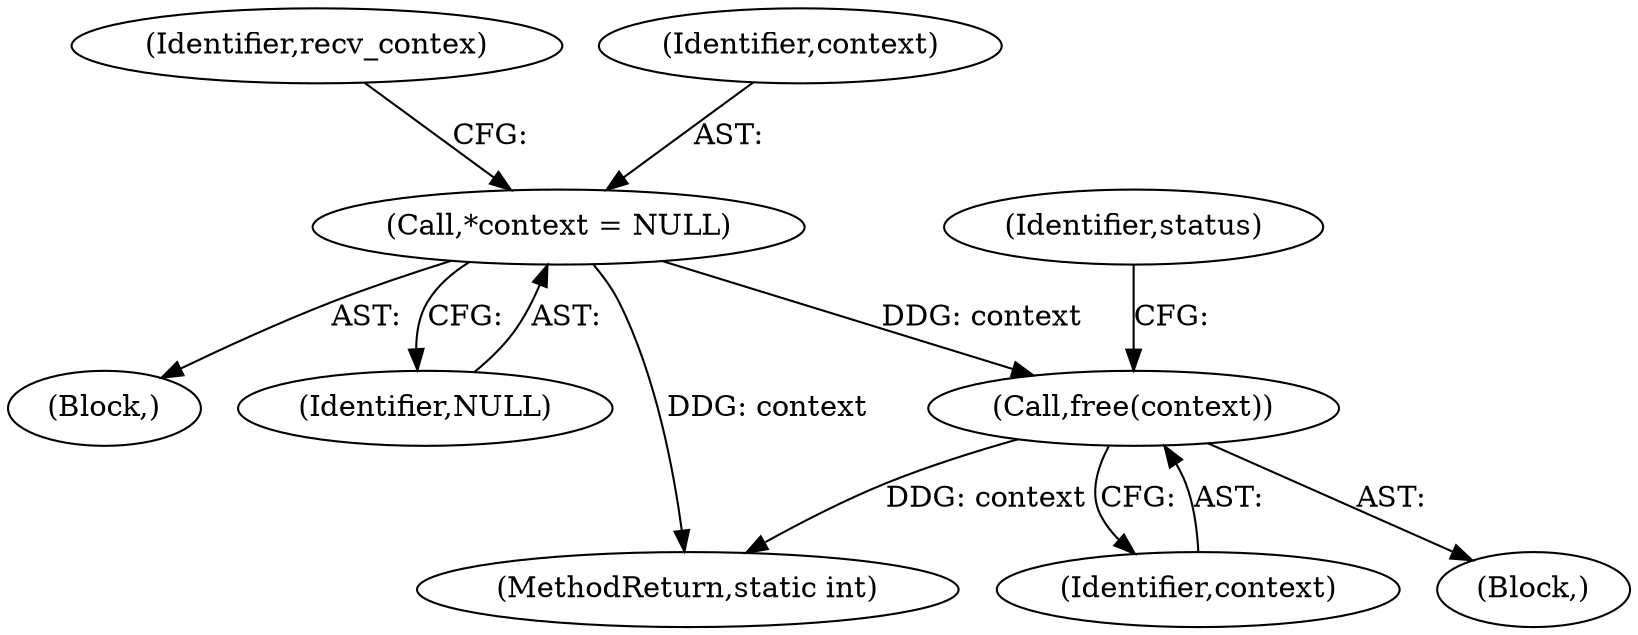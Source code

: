 digraph "0_Android_ebbb82365172337c6c250c6cac4e326970a9e351@API" {
"1000208" [label="(Call,free(context))"];
"1000106" [label="(Call,*context = NULL)"];
"1000111" [label="(Identifier,recv_contex)"];
"1000254" [label="(MethodReturn,static int)"];
"1000189" [label="(Block,)"];
"1000209" [label="(Identifier,context)"];
"1000102" [label="(Block,)"];
"1000108" [label="(Identifier,NULL)"];
"1000211" [label="(Identifier,status)"];
"1000106" [label="(Call,*context = NULL)"];
"1000208" [label="(Call,free(context))"];
"1000107" [label="(Identifier,context)"];
"1000208" -> "1000189"  [label="AST: "];
"1000208" -> "1000209"  [label="CFG: "];
"1000209" -> "1000208"  [label="AST: "];
"1000211" -> "1000208"  [label="CFG: "];
"1000208" -> "1000254"  [label="DDG: context"];
"1000106" -> "1000208"  [label="DDG: context"];
"1000106" -> "1000102"  [label="AST: "];
"1000106" -> "1000108"  [label="CFG: "];
"1000107" -> "1000106"  [label="AST: "];
"1000108" -> "1000106"  [label="AST: "];
"1000111" -> "1000106"  [label="CFG: "];
"1000106" -> "1000254"  [label="DDG: context"];
}
